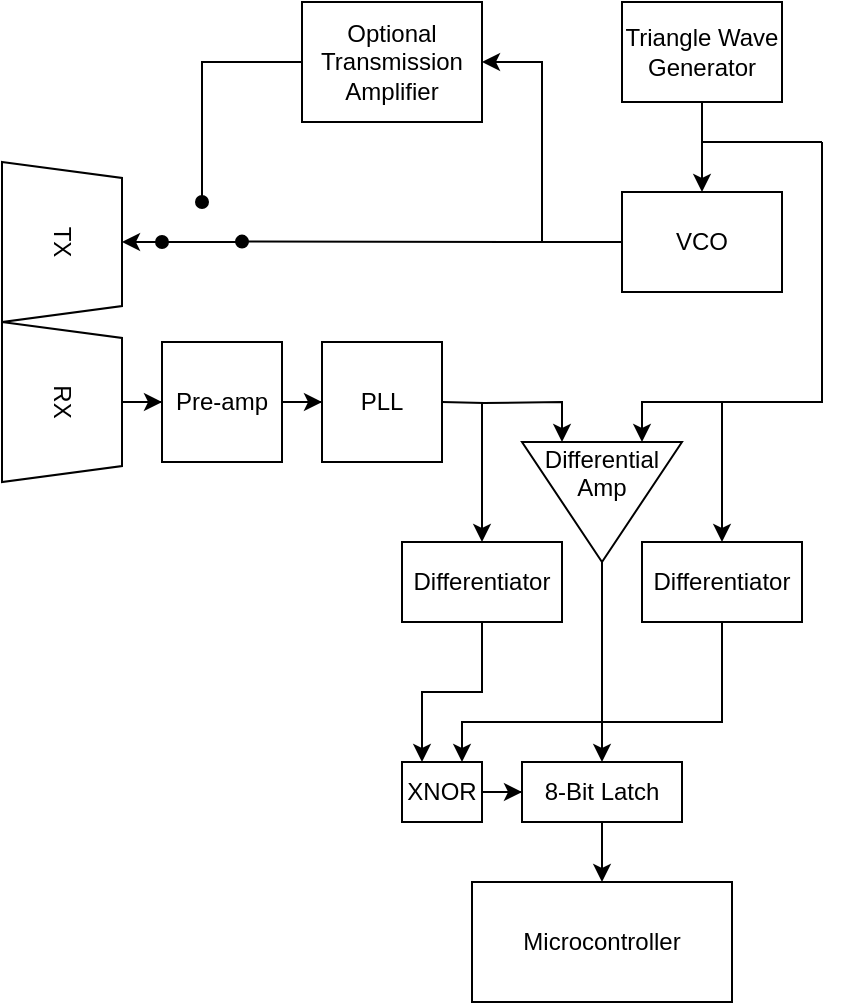 <mxfile version="13.0.3" type="device"><diagram id="CSUz5T1n39GJqPmvm5ss" name="Page-1"><mxGraphModel dx="981" dy="567" grid="1" gridSize="10" guides="1" tooltips="1" connect="1" arrows="1" fold="1" page="1" pageScale="1" pageWidth="827" pageHeight="1169" math="0" shadow="0"><root><mxCell id="0"/><mxCell id="1" parent="0"/><mxCell id="X179QLIinfucUdRCUEwy-3" value="" style="edgeStyle=orthogonalEdgeStyle;rounded=0;orthogonalLoop=1;jettySize=auto;html=1;" edge="1" parent="1" source="X179QLIinfucUdRCUEwy-1" target="X179QLIinfucUdRCUEwy-2"><mxGeometry relative="1" as="geometry"><Array as="points"><mxPoint x="590" y="130"/><mxPoint x="590" y="130"/></Array></mxGeometry></mxCell><mxCell id="X179QLIinfucUdRCUEwy-1" value="Triangle Wave Generator" style="rounded=0;whiteSpace=wrap;html=1;" vertex="1" parent="1"><mxGeometry x="550" y="60" width="80" height="50" as="geometry"/></mxCell><mxCell id="X179QLIinfucUdRCUEwy-2" value="VCO" style="rounded=0;whiteSpace=wrap;html=1;" vertex="1" parent="1"><mxGeometry x="550" y="155" width="80" height="50" as="geometry"/></mxCell><mxCell id="X179QLIinfucUdRCUEwy-6" value="TX" style="shape=trapezoid;perimeter=trapezoidPerimeter;whiteSpace=wrap;html=1;rotation=90;size=0.1;" vertex="1" parent="1"><mxGeometry x="230" y="150" width="80" height="60" as="geometry"/></mxCell><mxCell id="X179QLIinfucUdRCUEwy-19" value="" style="edgeStyle=orthogonalEdgeStyle;rounded=0;orthogonalLoop=1;jettySize=auto;html=1;startArrow=none;startFill=0;endArrow=oval;endFill=1;exitX=0;exitY=0.5;exitDx=0;exitDy=0;" edge="1" parent="1" source="X179QLIinfucUdRCUEwy-7"><mxGeometry relative="1" as="geometry"><mxPoint x="340" y="160" as="targetPoint"/><Array as="points"><mxPoint x="340" y="90"/></Array></mxGeometry></mxCell><mxCell id="X179QLIinfucUdRCUEwy-7" value="Optional Transmission Amplifier" style="rounded=0;whiteSpace=wrap;html=1;" vertex="1" parent="1"><mxGeometry x="390" y="60" width="90" height="60" as="geometry"/></mxCell><mxCell id="X179QLIinfucUdRCUEwy-10" value="" style="endArrow=none;html=1;" edge="1" parent="1"><mxGeometry width="50" height="50" relative="1" as="geometry"><mxPoint x="510" y="180" as="sourcePoint"/><mxPoint x="510" y="120" as="targetPoint"/></mxGeometry></mxCell><mxCell id="X179QLIinfucUdRCUEwy-11" value="" style="endArrow=classic;html=1;entryX=1;entryY=0.5;entryDx=0;entryDy=0;jumpSize=0;rounded=0;" edge="1" parent="1" target="X179QLIinfucUdRCUEwy-7"><mxGeometry width="50" height="50" relative="1" as="geometry"><mxPoint x="510" y="120" as="sourcePoint"/><mxPoint x="560" y="70" as="targetPoint"/><Array as="points"><mxPoint x="510" y="90"/></Array></mxGeometry></mxCell><mxCell id="X179QLIinfucUdRCUEwy-15" value="" style="endArrow=none;html=1;entryX=0;entryY=0.5;entryDx=0;entryDy=0;" edge="1" parent="1" target="X179QLIinfucUdRCUEwy-2"><mxGeometry width="50" height="50" relative="1" as="geometry"><mxPoint x="510" y="180" as="sourcePoint"/><mxPoint x="440" y="150" as="targetPoint"/></mxGeometry></mxCell><mxCell id="X179QLIinfucUdRCUEwy-16" value="" style="endArrow=classic;html=1;entryX=0.5;entryY=0;entryDx=0;entryDy=0;startArrow=oval;startFill=1;" edge="1" parent="1" target="X179QLIinfucUdRCUEwy-6"><mxGeometry width="50" height="50" relative="1" as="geometry"><mxPoint x="320" y="180" as="sourcePoint"/><mxPoint x="440" y="150" as="targetPoint"/></mxGeometry></mxCell><mxCell id="X179QLIinfucUdRCUEwy-20" value="" style="endArrow=none;html=1;startArrow=oval;startFill=1;" edge="1" parent="1"><mxGeometry width="50" height="50" relative="1" as="geometry"><mxPoint x="360" y="179.8" as="sourcePoint"/><mxPoint x="510" y="180" as="targetPoint"/></mxGeometry></mxCell><mxCell id="X179QLIinfucUdRCUEwy-21" value="" style="endArrow=none;html=1;" edge="1" parent="1"><mxGeometry width="50" height="50" relative="1" as="geometry"><mxPoint x="320" y="180" as="sourcePoint"/><mxPoint x="360" y="180" as="targetPoint"/></mxGeometry></mxCell><mxCell id="X179QLIinfucUdRCUEwy-25" value="" style="edgeStyle=orthogonalEdgeStyle;rounded=0;orthogonalLoop=1;jettySize=auto;html=1;startArrow=none;startFill=0;endArrow=classic;endFill=1;" edge="1" parent="1" source="X179QLIinfucUdRCUEwy-23" target="X179QLIinfucUdRCUEwy-24"><mxGeometry relative="1" as="geometry"/></mxCell><mxCell id="X179QLIinfucUdRCUEwy-23" value="RX&lt;br&gt;" style="shape=trapezoid;perimeter=trapezoidPerimeter;whiteSpace=wrap;html=1;rotation=90;size=0.1;" vertex="1" parent="1"><mxGeometry x="230" y="230" width="80" height="60" as="geometry"/></mxCell><mxCell id="X179QLIinfucUdRCUEwy-30" value="" style="edgeStyle=orthogonalEdgeStyle;rounded=0;jumpSize=0;orthogonalLoop=1;jettySize=auto;html=1;startArrow=none;startFill=0;endArrow=classic;endFill=1;entryX=0;entryY=0.75;entryDx=0;entryDy=0;" edge="1" parent="1" target="X179QLIinfucUdRCUEwy-28"><mxGeometry relative="1" as="geometry"><mxPoint x="460" y="260" as="sourcePoint"/><mxPoint x="510" y="260.0" as="targetPoint"/></mxGeometry></mxCell><mxCell id="X179QLIinfucUdRCUEwy-38" value="" style="edgeStyle=orthogonalEdgeStyle;rounded=0;jumpSize=0;orthogonalLoop=1;jettySize=auto;html=1;startArrow=none;startFill=0;endArrow=classic;endFill=1;" edge="1" parent="1" source="X179QLIinfucUdRCUEwy-24" target="X179QLIinfucUdRCUEwy-37"><mxGeometry relative="1" as="geometry"/></mxCell><mxCell id="X179QLIinfucUdRCUEwy-24" value="Pre-amp" style="rounded=0;whiteSpace=wrap;html=1;" vertex="1" parent="1"><mxGeometry x="320" y="230" width="60" height="60" as="geometry"/></mxCell><mxCell id="X179QLIinfucUdRCUEwy-26" value="" style="endArrow=none;html=1;" edge="1" parent="1"><mxGeometry width="50" height="50" relative="1" as="geometry"><mxPoint x="590" y="130" as="sourcePoint"/><mxPoint x="650" y="130" as="targetPoint"/></mxGeometry></mxCell><mxCell id="X179QLIinfucUdRCUEwy-27" value="" style="endArrow=none;html=1;exitX=0;exitY=0.25;exitDx=0;exitDy=0;rounded=0;endFill=0;startArrow=classic;startFill=1;" edge="1" parent="1" source="X179QLIinfucUdRCUEwy-28"><mxGeometry width="50" height="50" relative="1" as="geometry"><mxPoint x="650" y="230" as="sourcePoint"/><mxPoint x="650" y="130" as="targetPoint"/><Array as="points"><mxPoint x="560" y="260"/><mxPoint x="600" y="260"/><mxPoint x="650" y="260"/></Array></mxGeometry></mxCell><mxCell id="X179QLIinfucUdRCUEwy-32" value="" style="edgeStyle=orthogonalEdgeStyle;rounded=0;jumpSize=0;orthogonalLoop=1;jettySize=auto;html=1;startArrow=none;startFill=0;endArrow=classic;endFill=1;entryX=0.5;entryY=0;entryDx=0;entryDy=0;" edge="1" parent="1" source="X179QLIinfucUdRCUEwy-28" target="X179QLIinfucUdRCUEwy-34"><mxGeometry relative="1" as="geometry"><mxPoint x="540" y="380" as="targetPoint"/></mxGeometry></mxCell><mxCell id="X179QLIinfucUdRCUEwy-28" value="Differential Amp&lt;br&gt;&lt;br&gt;&lt;br&gt;" style="triangle;whiteSpace=wrap;html=1;rotation=90;verticalAlign=middle;horizontal=0;" vertex="1" parent="1"><mxGeometry x="510" y="270" width="60" height="80" as="geometry"/></mxCell><mxCell id="X179QLIinfucUdRCUEwy-52" value="" style="edgeStyle=orthogonalEdgeStyle;rounded=0;jumpSize=0;orthogonalLoop=1;jettySize=auto;html=1;startArrow=none;startFill=0;endArrow=classic;endFill=1;" edge="1" parent="1" source="X179QLIinfucUdRCUEwy-34" target="X179QLIinfucUdRCUEwy-51"><mxGeometry relative="1" as="geometry"/></mxCell><mxCell id="X179QLIinfucUdRCUEwy-34" value="8-Bit Latch" style="rounded=0;whiteSpace=wrap;html=1;" vertex="1" parent="1"><mxGeometry x="500" y="440" width="80" height="30" as="geometry"/></mxCell><mxCell id="X179QLIinfucUdRCUEwy-37" value="PLL" style="rounded=0;whiteSpace=wrap;html=1;" vertex="1" parent="1"><mxGeometry x="400" y="230" width="60" height="60" as="geometry"/></mxCell><mxCell id="X179QLIinfucUdRCUEwy-48" style="edgeStyle=orthogonalEdgeStyle;rounded=0;jumpSize=0;orthogonalLoop=1;jettySize=auto;html=1;exitX=0.5;exitY=1;exitDx=0;exitDy=0;entryX=0.25;entryY=0;entryDx=0;entryDy=0;startArrow=none;startFill=0;endArrow=classic;endFill=1;" edge="1" parent="1" source="X179QLIinfucUdRCUEwy-39" target="X179QLIinfucUdRCUEwy-47"><mxGeometry relative="1" as="geometry"/></mxCell><mxCell id="X179QLIinfucUdRCUEwy-39" value="Differentiator" style="rounded=0;whiteSpace=wrap;html=1;" vertex="1" parent="1"><mxGeometry x="440" y="330" width="80" height="40" as="geometry"/></mxCell><mxCell id="X179QLIinfucUdRCUEwy-43" value="" style="endArrow=classic;html=1;entryX=0.5;entryY=0;entryDx=0;entryDy=0;" edge="1" parent="1" target="X179QLIinfucUdRCUEwy-39"><mxGeometry width="50" height="50" relative="1" as="geometry"><mxPoint x="480" y="260" as="sourcePoint"/><mxPoint x="640" y="210" as="targetPoint"/></mxGeometry></mxCell><mxCell id="X179QLIinfucUdRCUEwy-49" style="edgeStyle=orthogonalEdgeStyle;rounded=0;jumpSize=0;orthogonalLoop=1;jettySize=auto;html=1;exitX=0.5;exitY=1;exitDx=0;exitDy=0;entryX=0.75;entryY=0;entryDx=0;entryDy=0;startArrow=none;startFill=0;endArrow=classic;endFill=1;" edge="1" parent="1" source="X179QLIinfucUdRCUEwy-44" target="X179QLIinfucUdRCUEwy-47"><mxGeometry relative="1" as="geometry"><Array as="points"><mxPoint x="600" y="420"/><mxPoint x="470" y="420"/></Array></mxGeometry></mxCell><mxCell id="X179QLIinfucUdRCUEwy-44" value="Differentiator" style="rounded=0;whiteSpace=wrap;html=1;" vertex="1" parent="1"><mxGeometry x="560" y="330" width="80" height="40" as="geometry"/></mxCell><mxCell id="X179QLIinfucUdRCUEwy-46" value="" style="endArrow=classic;html=1;entryX=0.5;entryY=0;entryDx=0;entryDy=0;" edge="1" parent="1" target="X179QLIinfucUdRCUEwy-44"><mxGeometry width="50" height="50" relative="1" as="geometry"><mxPoint x="600" y="260" as="sourcePoint"/><mxPoint x="490" y="340.0" as="targetPoint"/><Array as="points"/></mxGeometry></mxCell><mxCell id="X179QLIinfucUdRCUEwy-50" value="" style="edgeStyle=orthogonalEdgeStyle;rounded=0;jumpSize=0;orthogonalLoop=1;jettySize=auto;html=1;startArrow=none;startFill=0;endArrow=classic;endFill=1;" edge="1" parent="1" source="X179QLIinfucUdRCUEwy-47" target="X179QLIinfucUdRCUEwy-34"><mxGeometry relative="1" as="geometry"/></mxCell><mxCell id="X179QLIinfucUdRCUEwy-47" value="XNOR" style="rounded=0;whiteSpace=wrap;html=1;" vertex="1" parent="1"><mxGeometry x="440" y="440" width="40" height="30" as="geometry"/></mxCell><mxCell id="X179QLIinfucUdRCUEwy-51" value="Microcontroller" style="rounded=0;whiteSpace=wrap;html=1;" vertex="1" parent="1"><mxGeometry x="475" y="500" width="130" height="60" as="geometry"/></mxCell></root></mxGraphModel></diagram></mxfile>